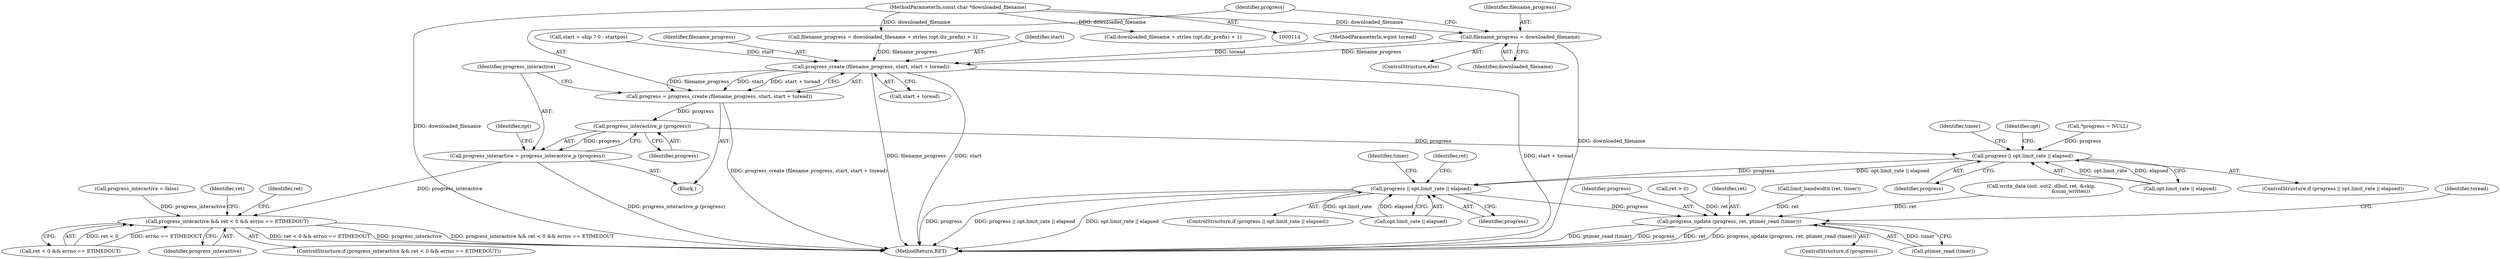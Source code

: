 digraph "0_savannah_ba6b44f6745b14dce414761a8e4b35d31b176bba@pointer" {
"1000312" [label="(Call,filename_progress = downloaded_filename)"];
"1000115" [label="(MethodParameterIn,const char *downloaded_filename)"];
"1000317" [label="(Call,progress_create (filename_progress, start, start + toread))"];
"1000315" [label="(Call,progress = progress_create (filename_progress, start, start + toread))"];
"1000325" [label="(Call,progress_interactive_p (progress))"];
"1000323" [label="(Call,progress_interactive = progress_interactive_p (progress))"];
"1000520" [label="(Call,progress_interactive && ret < 0 && errno == ETIMEDOUT)"];
"1000333" [label="(Call,progress || opt.limit_rate || elapsed)"];
"1000539" [label="(Call,progress || opt.limit_rate || elapsed)"];
"1000760" [label="(Call,progress_update (progress, ret, ptimer_read (timer)))"];
"1000334" [label="(Identifier,progress)"];
"1000329" [label="(Identifier,opt)"];
"1000314" [label="(Identifier,downloaded_filename)"];
"1000522" [label="(Call,ret < 0 && errno == ETIMEDOUT)"];
"1000303" [label="(Call,downloaded_filename + strlen (opt.dir_prefix) + 1)"];
"1000758" [label="(ControlStructure,if (progress))"];
"1000311" [label="(ControlStructure,else)"];
"1000320" [label="(Call,start + toread)"];
"1000761" [label="(Identifier,progress)"];
"1000760" [label="(Call,progress_update (progress, ret, ptimer_read (timer)))"];
"1000558" [label="(Call,ret > 0)"];
"1000325" [label="(Call,progress_interactive_p (progress))"];
"1000315" [label="(Call,progress = progress_create (filename_progress, start, start + toread))"];
"1000520" [label="(Call,progress_interactive && ret < 0 && errno == ETIMEDOUT)"];
"1000115" [label="(MethodParameterIn,const char *downloaded_filename)"];
"1000319" [label="(Identifier,start)"];
"1000317" [label="(Call,progress_create (filename_progress, start, start + toread))"];
"1000316" [label="(Identifier,progress)"];
"1000762" [label="(Identifier,ret)"];
"1000521" [label="(Identifier,progress_interactive)"];
"1000118" [label="(MethodParameterIn,wgint toread)"];
"1000291" [label="(Call,start = skip ? 0 : startpos)"];
"1000755" [label="(Call,limit_bandwidth (ret, timer))"];
"1000156" [label="(Call,progress_interactive = false)"];
"1000335" [label="(Call,opt.limit_rate || elapsed)"];
"1000685" [label="(Call,write_data (out, out2, dlbuf, ret, &skip,\n                                      &sum_written))"];
"1000333" [label="(Call,progress || opt.limit_rate || elapsed)"];
"1000312" [label="(Call,filename_progress = downloaded_filename)"];
"1000540" [label="(Identifier,progress)"];
"1000519" [label="(ControlStructure,if (progress_interactive && ret < 0 && errno == ETIMEDOUT))"];
"1000539" [label="(Call,progress || opt.limit_rate || elapsed)"];
"1000559" [label="(Identifier,ret)"];
"1000538" [label="(ControlStructure,if (progress || opt.limit_rate || elapsed))"];
"1000152" [label="(Call,*progress = NULL)"];
"1000313" [label="(Identifier,filename_progress)"];
"1000342" [label="(Identifier,timer)"];
"1000323" [label="(Call,progress_interactive = progress_interactive_p (progress))"];
"1000541" [label="(Call,opt.limit_rate || elapsed)"];
"1000324" [label="(Identifier,progress_interactive)"];
"1000535" [label="(Identifier,ret)"];
"1000301" [label="(Call,filename_progress = downloaded_filename + strlen (opt.dir_prefix) + 1)"];
"1000318" [label="(Identifier,filename_progress)"];
"1000548" [label="(Identifier,timer)"];
"1000768" [label="(Identifier,toread)"];
"1000332" [label="(ControlStructure,if (progress || opt.limit_rate || elapsed))"];
"1000530" [label="(Identifier,ret)"];
"1000350" [label="(Identifier,opt)"];
"1000783" [label="(MethodReturn,RET)"];
"1000763" [label="(Call,ptimer_read (timer))"];
"1000288" [label="(Block,)"];
"1000326" [label="(Identifier,progress)"];
"1000312" -> "1000311"  [label="AST: "];
"1000312" -> "1000314"  [label="CFG: "];
"1000313" -> "1000312"  [label="AST: "];
"1000314" -> "1000312"  [label="AST: "];
"1000316" -> "1000312"  [label="CFG: "];
"1000312" -> "1000783"  [label="DDG: downloaded_filename"];
"1000115" -> "1000312"  [label="DDG: downloaded_filename"];
"1000312" -> "1000317"  [label="DDG: filename_progress"];
"1000115" -> "1000114"  [label="AST: "];
"1000115" -> "1000783"  [label="DDG: downloaded_filename"];
"1000115" -> "1000301"  [label="DDG: downloaded_filename"];
"1000115" -> "1000303"  [label="DDG: downloaded_filename"];
"1000317" -> "1000315"  [label="AST: "];
"1000317" -> "1000320"  [label="CFG: "];
"1000318" -> "1000317"  [label="AST: "];
"1000319" -> "1000317"  [label="AST: "];
"1000320" -> "1000317"  [label="AST: "];
"1000315" -> "1000317"  [label="CFG: "];
"1000317" -> "1000783"  [label="DDG: filename_progress"];
"1000317" -> "1000783"  [label="DDG: start"];
"1000317" -> "1000783"  [label="DDG: start + toread"];
"1000317" -> "1000315"  [label="DDG: filename_progress"];
"1000317" -> "1000315"  [label="DDG: start"];
"1000317" -> "1000315"  [label="DDG: start + toread"];
"1000301" -> "1000317"  [label="DDG: filename_progress"];
"1000291" -> "1000317"  [label="DDG: start"];
"1000118" -> "1000317"  [label="DDG: toread"];
"1000315" -> "1000288"  [label="AST: "];
"1000316" -> "1000315"  [label="AST: "];
"1000324" -> "1000315"  [label="CFG: "];
"1000315" -> "1000783"  [label="DDG: progress_create (filename_progress, start, start + toread)"];
"1000315" -> "1000325"  [label="DDG: progress"];
"1000325" -> "1000323"  [label="AST: "];
"1000325" -> "1000326"  [label="CFG: "];
"1000326" -> "1000325"  [label="AST: "];
"1000323" -> "1000325"  [label="CFG: "];
"1000325" -> "1000323"  [label="DDG: progress"];
"1000325" -> "1000333"  [label="DDG: progress"];
"1000323" -> "1000288"  [label="AST: "];
"1000324" -> "1000323"  [label="AST: "];
"1000329" -> "1000323"  [label="CFG: "];
"1000323" -> "1000783"  [label="DDG: progress_interactive_p (progress)"];
"1000323" -> "1000520"  [label="DDG: progress_interactive"];
"1000520" -> "1000519"  [label="AST: "];
"1000520" -> "1000521"  [label="CFG: "];
"1000520" -> "1000522"  [label="CFG: "];
"1000521" -> "1000520"  [label="AST: "];
"1000522" -> "1000520"  [label="AST: "];
"1000530" -> "1000520"  [label="CFG: "];
"1000535" -> "1000520"  [label="CFG: "];
"1000520" -> "1000783"  [label="DDG: progress_interactive && ret < 0 && errno == ETIMEDOUT"];
"1000520" -> "1000783"  [label="DDG: ret < 0 && errno == ETIMEDOUT"];
"1000520" -> "1000783"  [label="DDG: progress_interactive"];
"1000156" -> "1000520"  [label="DDG: progress_interactive"];
"1000522" -> "1000520"  [label="DDG: ret < 0"];
"1000522" -> "1000520"  [label="DDG: errno == ETIMEDOUT"];
"1000333" -> "1000332"  [label="AST: "];
"1000333" -> "1000334"  [label="CFG: "];
"1000333" -> "1000335"  [label="CFG: "];
"1000334" -> "1000333"  [label="AST: "];
"1000335" -> "1000333"  [label="AST: "];
"1000342" -> "1000333"  [label="CFG: "];
"1000350" -> "1000333"  [label="CFG: "];
"1000152" -> "1000333"  [label="DDG: progress"];
"1000335" -> "1000333"  [label="DDG: opt.limit_rate"];
"1000335" -> "1000333"  [label="DDG: elapsed"];
"1000333" -> "1000539"  [label="DDG: progress"];
"1000333" -> "1000539"  [label="DDG: opt.limit_rate || elapsed"];
"1000539" -> "1000538"  [label="AST: "];
"1000539" -> "1000540"  [label="CFG: "];
"1000539" -> "1000541"  [label="CFG: "];
"1000540" -> "1000539"  [label="AST: "];
"1000541" -> "1000539"  [label="AST: "];
"1000548" -> "1000539"  [label="CFG: "];
"1000559" -> "1000539"  [label="CFG: "];
"1000539" -> "1000783"  [label="DDG: progress"];
"1000539" -> "1000783"  [label="DDG: progress || opt.limit_rate || elapsed"];
"1000539" -> "1000783"  [label="DDG: opt.limit_rate || elapsed"];
"1000541" -> "1000539"  [label="DDG: opt.limit_rate"];
"1000541" -> "1000539"  [label="DDG: elapsed"];
"1000539" -> "1000760"  [label="DDG: progress"];
"1000760" -> "1000758"  [label="AST: "];
"1000760" -> "1000763"  [label="CFG: "];
"1000761" -> "1000760"  [label="AST: "];
"1000762" -> "1000760"  [label="AST: "];
"1000763" -> "1000760"  [label="AST: "];
"1000768" -> "1000760"  [label="CFG: "];
"1000760" -> "1000783"  [label="DDG: ret"];
"1000760" -> "1000783"  [label="DDG: progress_update (progress, ret, ptimer_read (timer))"];
"1000760" -> "1000783"  [label="DDG: ptimer_read (timer)"];
"1000760" -> "1000783"  [label="DDG: progress"];
"1000685" -> "1000760"  [label="DDG: ret"];
"1000558" -> "1000760"  [label="DDG: ret"];
"1000755" -> "1000760"  [label="DDG: ret"];
"1000763" -> "1000760"  [label="DDG: timer"];
}
